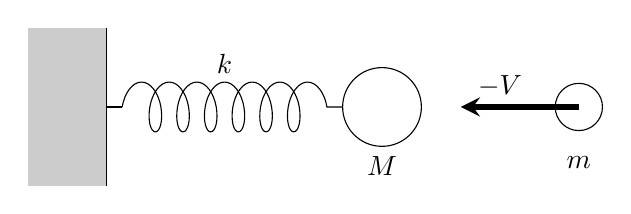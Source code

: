 \fill[black! 20](-4,-1) rectangle(-3,1);
\draw (-3,1) -- (-3,-1);

\draw (-3,0) -- (-2.8,0);
\draw[decorate,decoration={coil,amplitude=9pt}] (-2.8,0) -- (0,0);
\draw (-1.5,0.3) node[above] {$k$};

\draw (0.5,0) circle(0.5);
\draw (0.5,-1) node[above]{$M$};

\draw (3,0) circle(0.3);
\draw (3,-0.5) node[below]{$m$};

\draw[line width=2pt, -stealth] (3,0) -- (1.5,0);
\draw (2,0) node[above]{$-V$};
